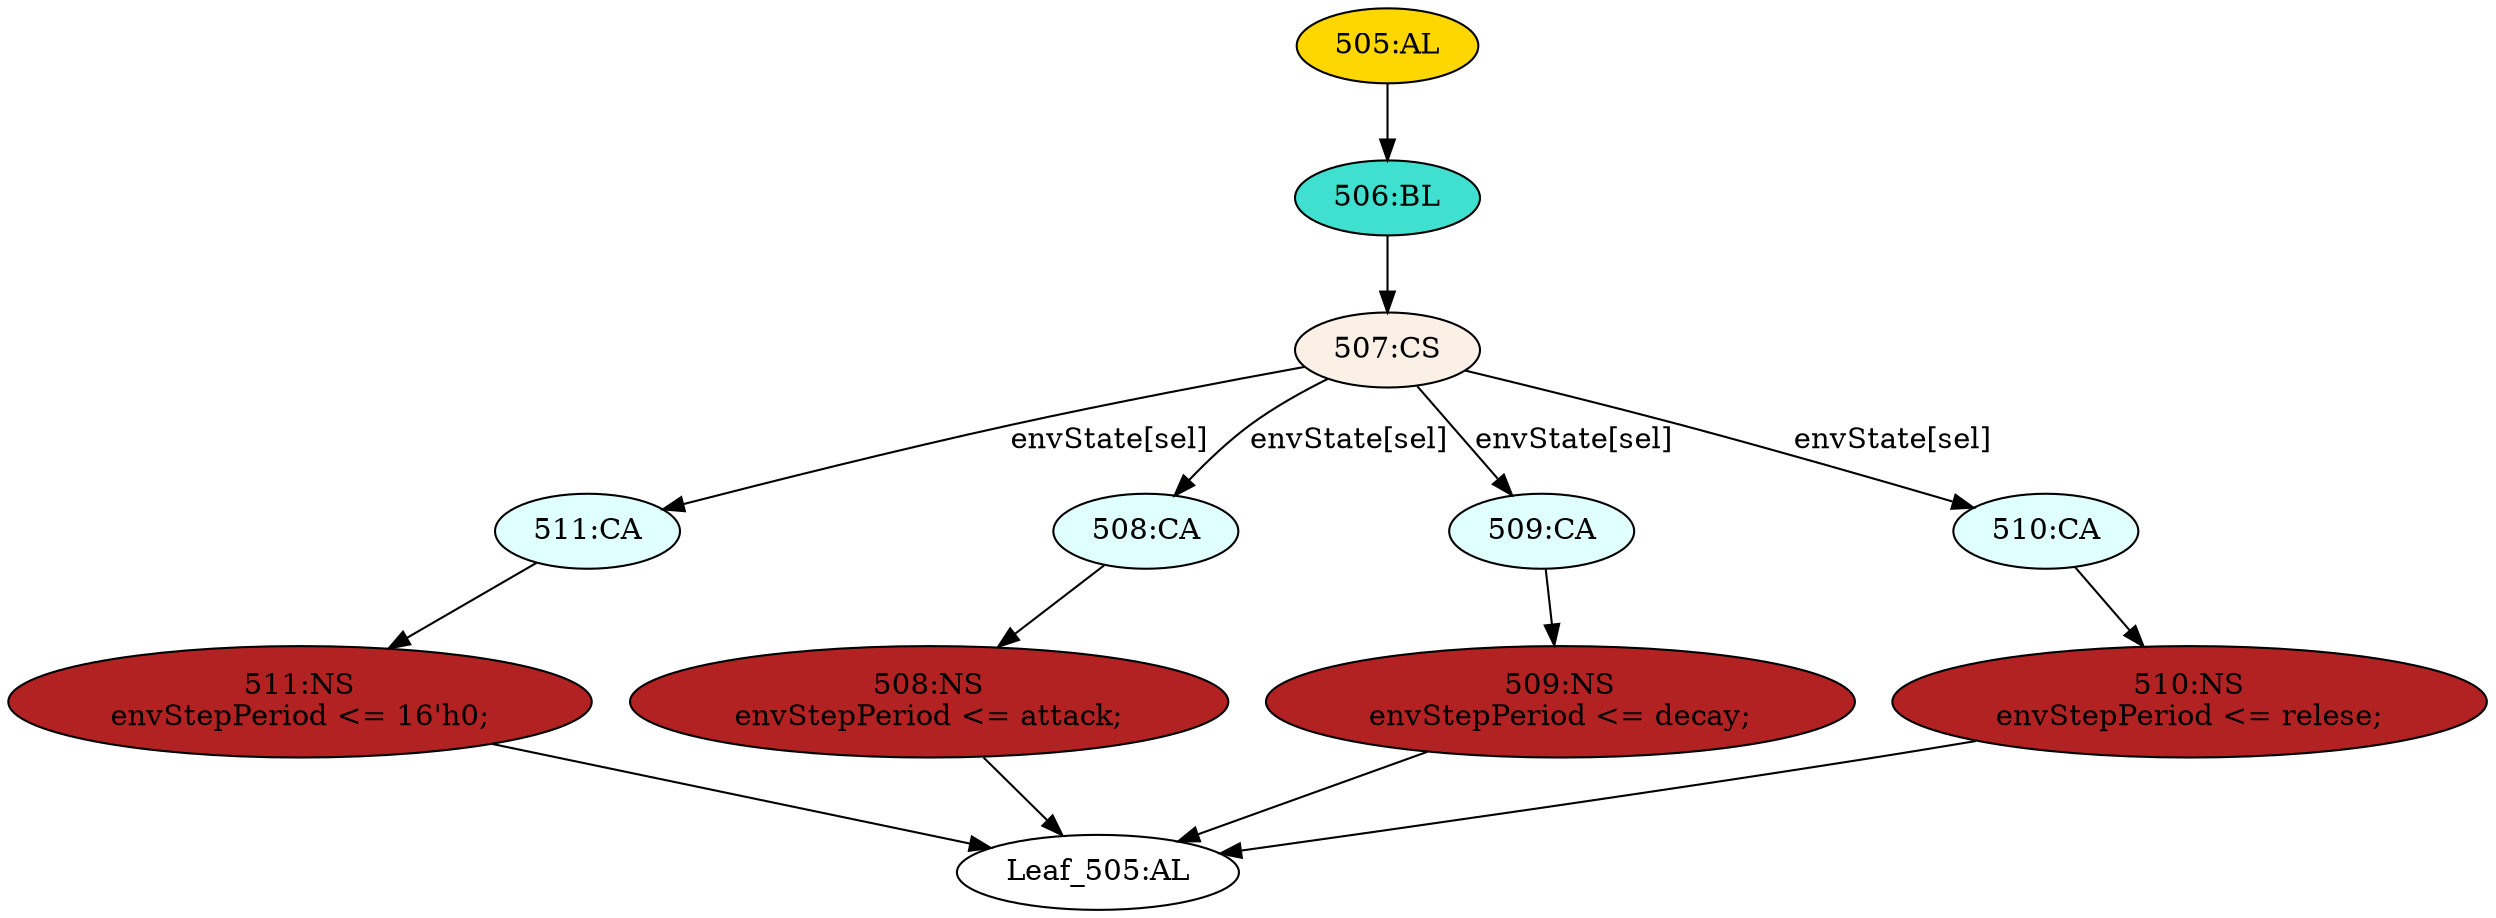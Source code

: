strict digraph "" {
	node [label="\N"];
	"506:BL"	 [ast="<pyverilog.vparser.ast.Block object at 0x7fc6850428d0>",
		fillcolor=turquoise,
		label="506:BL",
		statements="[]",
		style=filled,
		typ=Block];
	"507:CS"	 [ast="<pyverilog.vparser.ast.CaseStatement object at 0x7fc6850423d0>",
		fillcolor=linen,
		label="507:CS",
		statements="[]",
		style=filled,
		typ=CaseStatement];
	"506:BL" -> "507:CS"	 [cond="[]",
		lineno=None];
	"511:CA"	 [ast="<pyverilog.vparser.ast.Case object at 0x7fc6850ad1d0>",
		fillcolor=lightcyan,
		label="511:CA",
		statements="[]",
		style=filled,
		typ=Case];
	"511:NS"	 [ast="<pyverilog.vparser.ast.NonblockingSubstitution object at 0x7fc6850adb50>",
		fillcolor=firebrick,
		label="511:NS
envStepPeriod <= 16'h0;",
		statements="[<pyverilog.vparser.ast.NonblockingSubstitution object at 0x7fc6850adb50>]",
		style=filled,
		typ=NonblockingSubstitution];
	"511:CA" -> "511:NS"	 [cond="[]",
		lineno=None];
	"508:CA"	 [ast="<pyverilog.vparser.ast.Case object at 0x7fc6850adf10>",
		fillcolor=lightcyan,
		label="508:CA",
		statements="[]",
		style=filled,
		typ=Case];
	"508:NS"	 [ast="<pyverilog.vparser.ast.NonblockingSubstitution object at 0x7fc6850adf50>",
		fillcolor=firebrick,
		label="508:NS
envStepPeriod <= attack;",
		statements="[<pyverilog.vparser.ast.NonblockingSubstitution object at 0x7fc6850adf50>]",
		style=filled,
		typ=NonblockingSubstitution];
	"508:CA" -> "508:NS"	 [cond="[]",
		lineno=None];
	"Leaf_505:AL"	 [def_var="['envStepPeriod']",
		label="Leaf_505:AL"];
	"509:NS"	 [ast="<pyverilog.vparser.ast.NonblockingSubstitution object at 0x7fc685042290>",
		fillcolor=firebrick,
		label="509:NS
envStepPeriod <= decay;",
		statements="[<pyverilog.vparser.ast.NonblockingSubstitution object at 0x7fc685042290>]",
		style=filled,
		typ=NonblockingSubstitution];
	"509:NS" -> "Leaf_505:AL"	 [cond="[]",
		lineno=None];
	"507:CS" -> "511:CA"	 [cond="['envState', 'sel']",
		label="envState[sel]",
		lineno=507];
	"507:CS" -> "508:CA"	 [cond="['envState', 'sel']",
		label="envState[sel]",
		lineno=507];
	"509:CA"	 [ast="<pyverilog.vparser.ast.Case object at 0x7fc685042510>",
		fillcolor=lightcyan,
		label="509:CA",
		statements="[]",
		style=filled,
		typ=Case];
	"507:CS" -> "509:CA"	 [cond="['envState', 'sel']",
		label="envState[sel]",
		lineno=507];
	"510:CA"	 [ast="<pyverilog.vparser.ast.Case object at 0x7fc685042590>",
		fillcolor=lightcyan,
		label="510:CA",
		statements="[]",
		style=filled,
		typ=Case];
	"507:CS" -> "510:CA"	 [cond="['envState', 'sel']",
		label="envState[sel]",
		lineno=507];
	"505:AL"	 [ast="<pyverilog.vparser.ast.Always object at 0x7fc685042650>",
		clk_sens=False,
		fillcolor=gold,
		label="505:AL",
		sens="['sel', 'attack', 'decay', 'relese']",
		statements="[]",
		style=filled,
		typ=Always,
		use_var="['envState', 'attack', 'sel', 'relese', 'decay']"];
	"505:AL" -> "506:BL"	 [cond="[]",
		lineno=None];
	"510:NS"	 [ast="<pyverilog.vparser.ast.NonblockingSubstitution object at 0x7fc685042110>",
		fillcolor=firebrick,
		label="510:NS
envStepPeriod <= relese;",
		statements="[<pyverilog.vparser.ast.NonblockingSubstitution object at 0x7fc685042110>]",
		style=filled,
		typ=NonblockingSubstitution];
	"510:NS" -> "Leaf_505:AL"	 [cond="[]",
		lineno=None];
	"509:CA" -> "509:NS"	 [cond="[]",
		lineno=None];
	"508:NS" -> "Leaf_505:AL"	 [cond="[]",
		lineno=None];
	"511:NS" -> "Leaf_505:AL"	 [cond="[]",
		lineno=None];
	"510:CA" -> "510:NS"	 [cond="[]",
		lineno=None];
}
